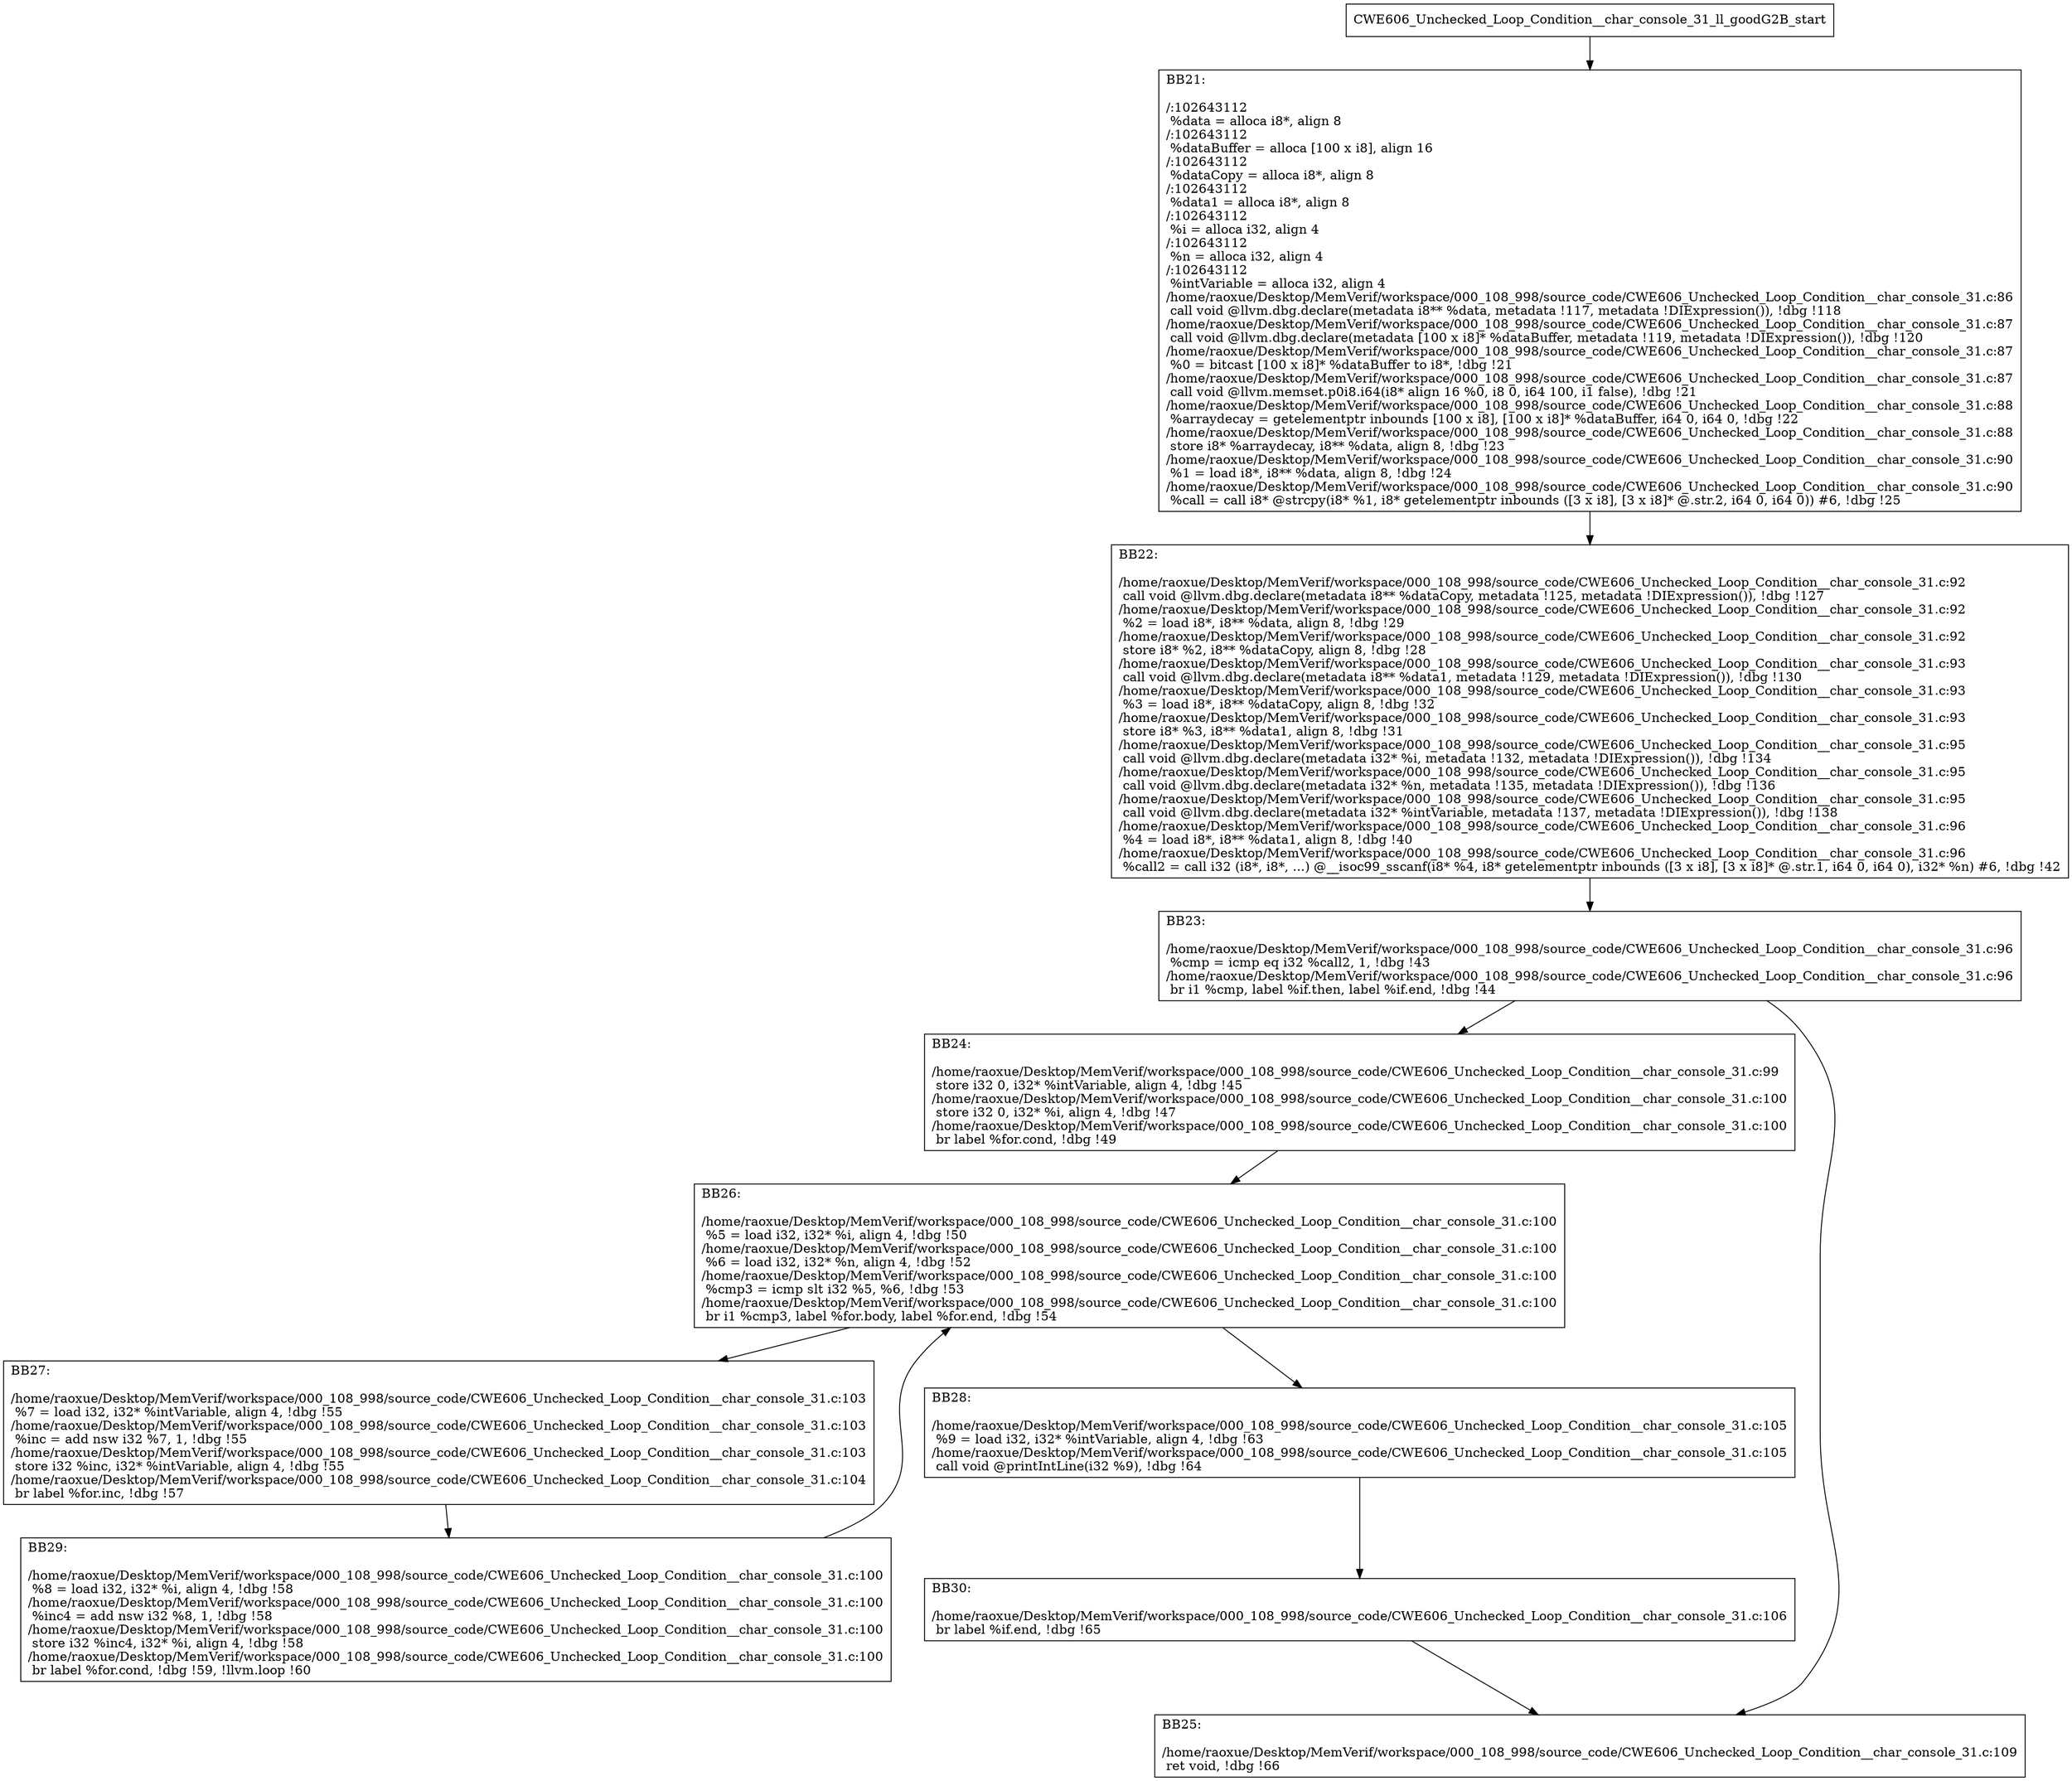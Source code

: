 digraph "CFG for'CWE606_Unchecked_Loop_Condition__char_console_31_ll_goodG2B' function" {
	BBCWE606_Unchecked_Loop_Condition__char_console_31_ll_goodG2B_start[shape=record,label="{CWE606_Unchecked_Loop_Condition__char_console_31_ll_goodG2B_start}"];
	BBCWE606_Unchecked_Loop_Condition__char_console_31_ll_goodG2B_start-> CWE606_Unchecked_Loop_Condition__char_console_31_ll_goodG2BBB21;
	CWE606_Unchecked_Loop_Condition__char_console_31_ll_goodG2BBB21 [shape=record, label="{BB21:\l\l/:102643112\l
  %data = alloca i8*, align 8\l
/:102643112\l
  %dataBuffer = alloca [100 x i8], align 16\l
/:102643112\l
  %dataCopy = alloca i8*, align 8\l
/:102643112\l
  %data1 = alloca i8*, align 8\l
/:102643112\l
  %i = alloca i32, align 4\l
/:102643112\l
  %n = alloca i32, align 4\l
/:102643112\l
  %intVariable = alloca i32, align 4\l
/home/raoxue/Desktop/MemVerif/workspace/000_108_998/source_code/CWE606_Unchecked_Loop_Condition__char_console_31.c:86\l
  call void @llvm.dbg.declare(metadata i8** %data, metadata !117, metadata !DIExpression()), !dbg !118\l
/home/raoxue/Desktop/MemVerif/workspace/000_108_998/source_code/CWE606_Unchecked_Loop_Condition__char_console_31.c:87\l
  call void @llvm.dbg.declare(metadata [100 x i8]* %dataBuffer, metadata !119, metadata !DIExpression()), !dbg !120\l
/home/raoxue/Desktop/MemVerif/workspace/000_108_998/source_code/CWE606_Unchecked_Loop_Condition__char_console_31.c:87\l
  %0 = bitcast [100 x i8]* %dataBuffer to i8*, !dbg !21\l
/home/raoxue/Desktop/MemVerif/workspace/000_108_998/source_code/CWE606_Unchecked_Loop_Condition__char_console_31.c:87\l
  call void @llvm.memset.p0i8.i64(i8* align 16 %0, i8 0, i64 100, i1 false), !dbg !21\l
/home/raoxue/Desktop/MemVerif/workspace/000_108_998/source_code/CWE606_Unchecked_Loop_Condition__char_console_31.c:88\l
  %arraydecay = getelementptr inbounds [100 x i8], [100 x i8]* %dataBuffer, i64 0, i64 0, !dbg !22\l
/home/raoxue/Desktop/MemVerif/workspace/000_108_998/source_code/CWE606_Unchecked_Loop_Condition__char_console_31.c:88\l
  store i8* %arraydecay, i8** %data, align 8, !dbg !23\l
/home/raoxue/Desktop/MemVerif/workspace/000_108_998/source_code/CWE606_Unchecked_Loop_Condition__char_console_31.c:90\l
  %1 = load i8*, i8** %data, align 8, !dbg !24\l
/home/raoxue/Desktop/MemVerif/workspace/000_108_998/source_code/CWE606_Unchecked_Loop_Condition__char_console_31.c:90\l
  %call = call i8* @strcpy(i8* %1, i8* getelementptr inbounds ([3 x i8], [3 x i8]* @.str.2, i64 0, i64 0)) #6, !dbg !25\l
}"];
	CWE606_Unchecked_Loop_Condition__char_console_31_ll_goodG2BBB21-> CWE606_Unchecked_Loop_Condition__char_console_31_ll_goodG2BBB22;
	CWE606_Unchecked_Loop_Condition__char_console_31_ll_goodG2BBB22 [shape=record, label="{BB22:\l\l/home/raoxue/Desktop/MemVerif/workspace/000_108_998/source_code/CWE606_Unchecked_Loop_Condition__char_console_31.c:92\l
  call void @llvm.dbg.declare(metadata i8** %dataCopy, metadata !125, metadata !DIExpression()), !dbg !127\l
/home/raoxue/Desktop/MemVerif/workspace/000_108_998/source_code/CWE606_Unchecked_Loop_Condition__char_console_31.c:92\l
  %2 = load i8*, i8** %data, align 8, !dbg !29\l
/home/raoxue/Desktop/MemVerif/workspace/000_108_998/source_code/CWE606_Unchecked_Loop_Condition__char_console_31.c:92\l
  store i8* %2, i8** %dataCopy, align 8, !dbg !28\l
/home/raoxue/Desktop/MemVerif/workspace/000_108_998/source_code/CWE606_Unchecked_Loop_Condition__char_console_31.c:93\l
  call void @llvm.dbg.declare(metadata i8** %data1, metadata !129, metadata !DIExpression()), !dbg !130\l
/home/raoxue/Desktop/MemVerif/workspace/000_108_998/source_code/CWE606_Unchecked_Loop_Condition__char_console_31.c:93\l
  %3 = load i8*, i8** %dataCopy, align 8, !dbg !32\l
/home/raoxue/Desktop/MemVerif/workspace/000_108_998/source_code/CWE606_Unchecked_Loop_Condition__char_console_31.c:93\l
  store i8* %3, i8** %data1, align 8, !dbg !31\l
/home/raoxue/Desktop/MemVerif/workspace/000_108_998/source_code/CWE606_Unchecked_Loop_Condition__char_console_31.c:95\l
  call void @llvm.dbg.declare(metadata i32* %i, metadata !132, metadata !DIExpression()), !dbg !134\l
/home/raoxue/Desktop/MemVerif/workspace/000_108_998/source_code/CWE606_Unchecked_Loop_Condition__char_console_31.c:95\l
  call void @llvm.dbg.declare(metadata i32* %n, metadata !135, metadata !DIExpression()), !dbg !136\l
/home/raoxue/Desktop/MemVerif/workspace/000_108_998/source_code/CWE606_Unchecked_Loop_Condition__char_console_31.c:95\l
  call void @llvm.dbg.declare(metadata i32* %intVariable, metadata !137, metadata !DIExpression()), !dbg !138\l
/home/raoxue/Desktop/MemVerif/workspace/000_108_998/source_code/CWE606_Unchecked_Loop_Condition__char_console_31.c:96\l
  %4 = load i8*, i8** %data1, align 8, !dbg !40\l
/home/raoxue/Desktop/MemVerif/workspace/000_108_998/source_code/CWE606_Unchecked_Loop_Condition__char_console_31.c:96\l
  %call2 = call i32 (i8*, i8*, ...) @__isoc99_sscanf(i8* %4, i8* getelementptr inbounds ([3 x i8], [3 x i8]* @.str.1, i64 0, i64 0), i32* %n) #6, !dbg !42\l
}"];
	CWE606_Unchecked_Loop_Condition__char_console_31_ll_goodG2BBB22-> CWE606_Unchecked_Loop_Condition__char_console_31_ll_goodG2BBB23;
	CWE606_Unchecked_Loop_Condition__char_console_31_ll_goodG2BBB23 [shape=record, label="{BB23:\l\l/home/raoxue/Desktop/MemVerif/workspace/000_108_998/source_code/CWE606_Unchecked_Loop_Condition__char_console_31.c:96\l
  %cmp = icmp eq i32 %call2, 1, !dbg !43\l
/home/raoxue/Desktop/MemVerif/workspace/000_108_998/source_code/CWE606_Unchecked_Loop_Condition__char_console_31.c:96\l
  br i1 %cmp, label %if.then, label %if.end, !dbg !44\l
}"];
	CWE606_Unchecked_Loop_Condition__char_console_31_ll_goodG2BBB23-> CWE606_Unchecked_Loop_Condition__char_console_31_ll_goodG2BBB24;
	CWE606_Unchecked_Loop_Condition__char_console_31_ll_goodG2BBB23-> CWE606_Unchecked_Loop_Condition__char_console_31_ll_goodG2BBB25;
	CWE606_Unchecked_Loop_Condition__char_console_31_ll_goodG2BBB24 [shape=record, label="{BB24:\l\l/home/raoxue/Desktop/MemVerif/workspace/000_108_998/source_code/CWE606_Unchecked_Loop_Condition__char_console_31.c:99\l
  store i32 0, i32* %intVariable, align 4, !dbg !45\l
/home/raoxue/Desktop/MemVerif/workspace/000_108_998/source_code/CWE606_Unchecked_Loop_Condition__char_console_31.c:100\l
  store i32 0, i32* %i, align 4, !dbg !47\l
/home/raoxue/Desktop/MemVerif/workspace/000_108_998/source_code/CWE606_Unchecked_Loop_Condition__char_console_31.c:100\l
  br label %for.cond, !dbg !49\l
}"];
	CWE606_Unchecked_Loop_Condition__char_console_31_ll_goodG2BBB24-> CWE606_Unchecked_Loop_Condition__char_console_31_ll_goodG2BBB26;
	CWE606_Unchecked_Loop_Condition__char_console_31_ll_goodG2BBB26 [shape=record, label="{BB26:\l\l/home/raoxue/Desktop/MemVerif/workspace/000_108_998/source_code/CWE606_Unchecked_Loop_Condition__char_console_31.c:100\l
  %5 = load i32, i32* %i, align 4, !dbg !50\l
/home/raoxue/Desktop/MemVerif/workspace/000_108_998/source_code/CWE606_Unchecked_Loop_Condition__char_console_31.c:100\l
  %6 = load i32, i32* %n, align 4, !dbg !52\l
/home/raoxue/Desktop/MemVerif/workspace/000_108_998/source_code/CWE606_Unchecked_Loop_Condition__char_console_31.c:100\l
  %cmp3 = icmp slt i32 %5, %6, !dbg !53\l
/home/raoxue/Desktop/MemVerif/workspace/000_108_998/source_code/CWE606_Unchecked_Loop_Condition__char_console_31.c:100\l
  br i1 %cmp3, label %for.body, label %for.end, !dbg !54\l
}"];
	CWE606_Unchecked_Loop_Condition__char_console_31_ll_goodG2BBB26-> CWE606_Unchecked_Loop_Condition__char_console_31_ll_goodG2BBB27;
	CWE606_Unchecked_Loop_Condition__char_console_31_ll_goodG2BBB26-> CWE606_Unchecked_Loop_Condition__char_console_31_ll_goodG2BBB28;
	CWE606_Unchecked_Loop_Condition__char_console_31_ll_goodG2BBB27 [shape=record, label="{BB27:\l\l/home/raoxue/Desktop/MemVerif/workspace/000_108_998/source_code/CWE606_Unchecked_Loop_Condition__char_console_31.c:103\l
  %7 = load i32, i32* %intVariable, align 4, !dbg !55\l
/home/raoxue/Desktop/MemVerif/workspace/000_108_998/source_code/CWE606_Unchecked_Loop_Condition__char_console_31.c:103\l
  %inc = add nsw i32 %7, 1, !dbg !55\l
/home/raoxue/Desktop/MemVerif/workspace/000_108_998/source_code/CWE606_Unchecked_Loop_Condition__char_console_31.c:103\l
  store i32 %inc, i32* %intVariable, align 4, !dbg !55\l
/home/raoxue/Desktop/MemVerif/workspace/000_108_998/source_code/CWE606_Unchecked_Loop_Condition__char_console_31.c:104\l
  br label %for.inc, !dbg !57\l
}"];
	CWE606_Unchecked_Loop_Condition__char_console_31_ll_goodG2BBB27-> CWE606_Unchecked_Loop_Condition__char_console_31_ll_goodG2BBB29;
	CWE606_Unchecked_Loop_Condition__char_console_31_ll_goodG2BBB29 [shape=record, label="{BB29:\l\l/home/raoxue/Desktop/MemVerif/workspace/000_108_998/source_code/CWE606_Unchecked_Loop_Condition__char_console_31.c:100\l
  %8 = load i32, i32* %i, align 4, !dbg !58\l
/home/raoxue/Desktop/MemVerif/workspace/000_108_998/source_code/CWE606_Unchecked_Loop_Condition__char_console_31.c:100\l
  %inc4 = add nsw i32 %8, 1, !dbg !58\l
/home/raoxue/Desktop/MemVerif/workspace/000_108_998/source_code/CWE606_Unchecked_Loop_Condition__char_console_31.c:100\l
  store i32 %inc4, i32* %i, align 4, !dbg !58\l
/home/raoxue/Desktop/MemVerif/workspace/000_108_998/source_code/CWE606_Unchecked_Loop_Condition__char_console_31.c:100\l
  br label %for.cond, !dbg !59, !llvm.loop !60\l
}"];
	CWE606_Unchecked_Loop_Condition__char_console_31_ll_goodG2BBB29-> CWE606_Unchecked_Loop_Condition__char_console_31_ll_goodG2BBB26;
	CWE606_Unchecked_Loop_Condition__char_console_31_ll_goodG2BBB28 [shape=record, label="{BB28:\l\l/home/raoxue/Desktop/MemVerif/workspace/000_108_998/source_code/CWE606_Unchecked_Loop_Condition__char_console_31.c:105\l
  %9 = load i32, i32* %intVariable, align 4, !dbg !63\l
/home/raoxue/Desktop/MemVerif/workspace/000_108_998/source_code/CWE606_Unchecked_Loop_Condition__char_console_31.c:105\l
  call void @printIntLine(i32 %9), !dbg !64\l
}"];
	CWE606_Unchecked_Loop_Condition__char_console_31_ll_goodG2BBB28-> CWE606_Unchecked_Loop_Condition__char_console_31_ll_goodG2BBB30;
	CWE606_Unchecked_Loop_Condition__char_console_31_ll_goodG2BBB30 [shape=record, label="{BB30:\l\l/home/raoxue/Desktop/MemVerif/workspace/000_108_998/source_code/CWE606_Unchecked_Loop_Condition__char_console_31.c:106\l
  br label %if.end, !dbg !65\l
}"];
	CWE606_Unchecked_Loop_Condition__char_console_31_ll_goodG2BBB30-> CWE606_Unchecked_Loop_Condition__char_console_31_ll_goodG2BBB25;
	CWE606_Unchecked_Loop_Condition__char_console_31_ll_goodG2BBB25 [shape=record, label="{BB25:\l\l/home/raoxue/Desktop/MemVerif/workspace/000_108_998/source_code/CWE606_Unchecked_Loop_Condition__char_console_31.c:109\l
  ret void, !dbg !66\l
}"];
}
